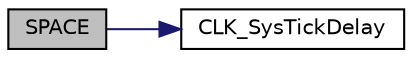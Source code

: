 digraph "SPACE"
{
 // LATEX_PDF_SIZE
  edge [fontname="Helvetica",fontsize="10",labelfontname="Helvetica",labelfontsize="10"];
  node [fontname="Helvetica",fontsize="10",shape=record];
  rankdir="LR";
  Node1 [label="SPACE",height=0.2,width=0.4,color="black", fillcolor="grey75", style="filled", fontcolor="black",tooltip="This function is used to transmit SPACE waveform."];
  Node1 -> Node2 [color="midnightblue",fontsize="10",style="solid",fontname="Helvetica"];
  Node2 [label="CLK_SysTickDelay",height=0.2,width=0.4,color="black", fillcolor="white", style="filled",URL="$d7/d42/group___n_a_n_o100___c_l_k___e_x_p_o_r_t_e_d___f_u_n_c_t_i_o_n_s.html#gaafa01b7c0b65d63ff1d99eaf5b546824",tooltip="This function execute delay function."];
}

